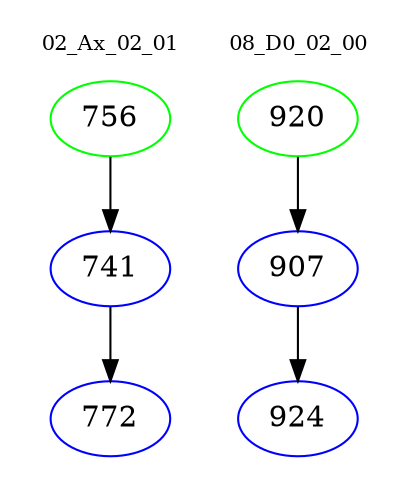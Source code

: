 digraph{
subgraph cluster_0 {
color = white
label = "02_Ax_02_01";
fontsize=10;
T0_756 [label="756", color="green"]
T0_756 -> T0_741 [color="black"]
T0_741 [label="741", color="blue"]
T0_741 -> T0_772 [color="black"]
T0_772 [label="772", color="blue"]
}
subgraph cluster_1 {
color = white
label = "08_D0_02_00";
fontsize=10;
T1_920 [label="920", color="green"]
T1_920 -> T1_907 [color="black"]
T1_907 [label="907", color="blue"]
T1_907 -> T1_924 [color="black"]
T1_924 [label="924", color="blue"]
}
}
